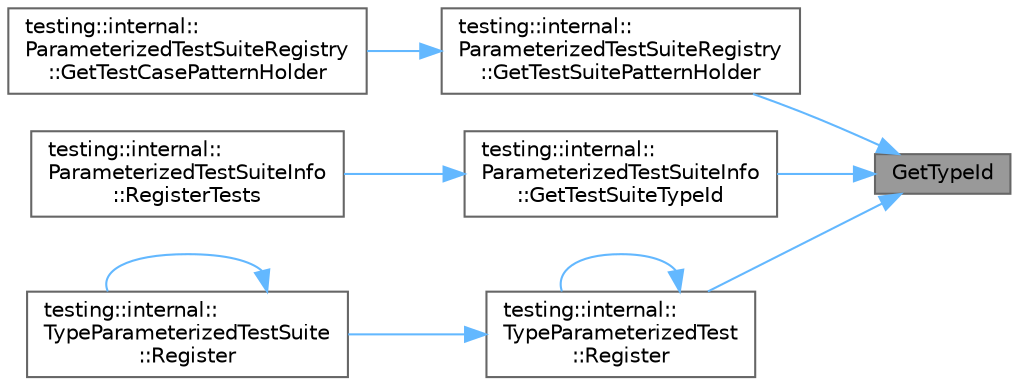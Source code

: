 digraph "GetTypeId"
{
 // LATEX_PDF_SIZE
  bgcolor="transparent";
  edge [fontname=Helvetica,fontsize=10,labelfontname=Helvetica,labelfontsize=10];
  node [fontname=Helvetica,fontsize=10,shape=box,height=0.2,width=0.4];
  rankdir="RL";
  Node1 [id="Node000001",label="GetTypeId",height=0.2,width=0.4,color="gray40", fillcolor="grey60", style="filled", fontcolor="black",tooltip=" "];
  Node1 -> Node2 [id="edge1_Node000001_Node000002",dir="back",color="steelblue1",style="solid",tooltip=" "];
  Node2 [id="Node000002",label="testing::internal::\lParameterizedTestSuiteRegistry\l::GetTestSuitePatternHolder",height=0.2,width=0.4,color="grey40", fillcolor="white", style="filled",URL="$classtesting_1_1internal_1_1_parameterized_test_suite_registry.html#a599173fde62c891b22d5e2e7ff9ed056",tooltip=" "];
  Node2 -> Node3 [id="edge2_Node000002_Node000003",dir="back",color="steelblue1",style="solid",tooltip=" "];
  Node3 [id="Node000003",label="testing::internal::\lParameterizedTestSuiteRegistry\l::GetTestCasePatternHolder",height=0.2,width=0.4,color="grey40", fillcolor="white", style="filled",URL="$classtesting_1_1internal_1_1_parameterized_test_suite_registry.html#af433b7826c883f85e902c4447104287a",tooltip=" "];
  Node1 -> Node4 [id="edge3_Node000001_Node000004",dir="back",color="steelblue1",style="solid",tooltip=" "];
  Node4 [id="Node000004",label="testing::internal::\lParameterizedTestSuiteInfo\l::GetTestSuiteTypeId",height=0.2,width=0.4,color="grey40", fillcolor="white", style="filled",URL="$classtesting_1_1internal_1_1_parameterized_test_suite_info.html#a9a84dbc2e0c5341ec62d7e0d69b87a7b",tooltip=" "];
  Node4 -> Node5 [id="edge4_Node000004_Node000005",dir="back",color="steelblue1",style="solid",tooltip=" "];
  Node5 [id="Node000005",label="testing::internal::\lParameterizedTestSuiteInfo\l::RegisterTests",height=0.2,width=0.4,color="grey40", fillcolor="white", style="filled",URL="$classtesting_1_1internal_1_1_parameterized_test_suite_info.html#a1c9cef390cfb88093e3f9d197820a736",tooltip=" "];
  Node1 -> Node6 [id="edge5_Node000001_Node000006",dir="back",color="steelblue1",style="solid",tooltip=" "];
  Node6 [id="Node000006",label="testing::internal::\lTypeParameterizedTest\l::Register",height=0.2,width=0.4,color="grey40", fillcolor="white", style="filled",URL="$classtesting_1_1internal_1_1_type_parameterized_test.html#a3bc3e6aff06998bbcc0c9886532de11e",tooltip=" "];
  Node6 -> Node6 [id="edge6_Node000006_Node000006",dir="back",color="steelblue1",style="solid",tooltip=" "];
  Node6 -> Node7 [id="edge7_Node000006_Node000007",dir="back",color="steelblue1",style="solid",tooltip=" "];
  Node7 [id="Node000007",label="testing::internal::\lTypeParameterizedTestSuite\l::Register",height=0.2,width=0.4,color="grey40", fillcolor="white", style="filled",URL="$classtesting_1_1internal_1_1_type_parameterized_test_suite.html#aafba72692399b367c4d1bf3675c14258",tooltip=" "];
  Node7 -> Node7 [id="edge8_Node000007_Node000007",dir="back",color="steelblue1",style="solid",tooltip=" "];
}
